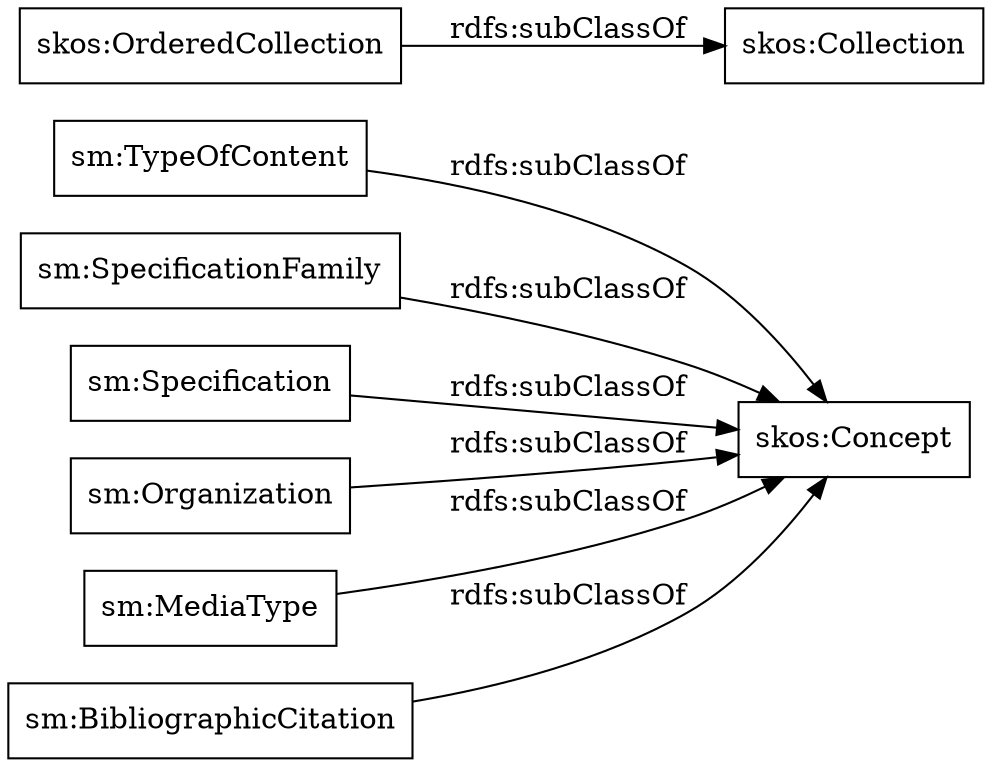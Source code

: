 digraph ar2dtool_diagram { 
rankdir=LR;
size="1000"
node [shape = rectangle, color="black"]; "sm:TypeOfContent" "sm:SpecificationFamily" "sm:Specification" "sm:Organization" "sm:MediaType" "sm:BibliographicCitation" "skos:OrderedCollection" "skos:Collection" "skos:Concept" ; /*classes style*/
	"sm:TypeOfContent" -> "skos:Concept" [ label = "rdfs:subClassOf" ];
	"sm:Organization" -> "skos:Concept" [ label = "rdfs:subClassOf" ];
	"sm:SpecificationFamily" -> "skos:Concept" [ label = "rdfs:subClassOf" ];
	"sm:MediaType" -> "skos:Concept" [ label = "rdfs:subClassOf" ];
	"sm:Specification" -> "skos:Concept" [ label = "rdfs:subClassOf" ];
	"skos:OrderedCollection" -> "skos:Collection" [ label = "rdfs:subClassOf" ];
	"sm:BibliographicCitation" -> "skos:Concept" [ label = "rdfs:subClassOf" ];

}
